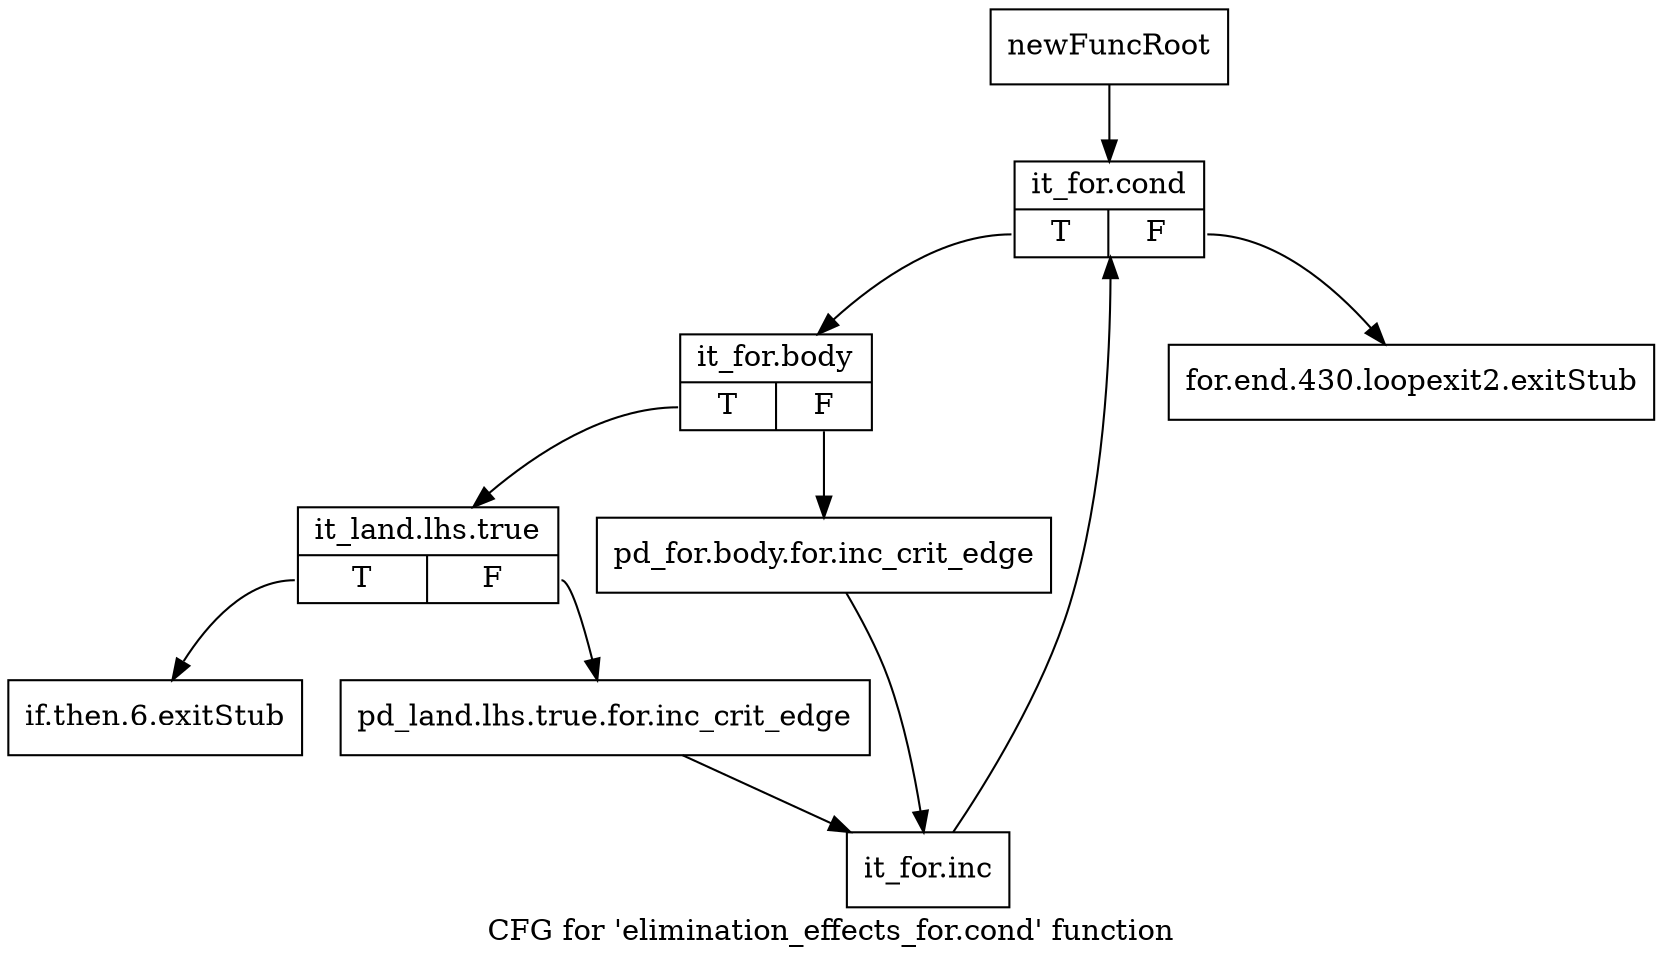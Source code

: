 digraph "CFG for 'elimination_effects_for.cond' function" {
	label="CFG for 'elimination_effects_for.cond' function";

	Node0xbfe0c00 [shape=record,label="{newFuncRoot}"];
	Node0xbfe0c00 -> Node0xbfe0cf0;
	Node0xbfe0c50 [shape=record,label="{for.end.430.loopexit2.exitStub}"];
	Node0xbfe0ca0 [shape=record,label="{if.then.6.exitStub}"];
	Node0xbfe0cf0 [shape=record,label="{it_for.cond|{<s0>T|<s1>F}}"];
	Node0xbfe0cf0:s0 -> Node0xbfe0d40;
	Node0xbfe0cf0:s1 -> Node0xbfe0c50;
	Node0xbfe0d40 [shape=record,label="{it_for.body|{<s0>T|<s1>F}}"];
	Node0xbfe0d40:s0 -> Node0xbfe0de0;
	Node0xbfe0d40:s1 -> Node0xbfe0d90;
	Node0xbfe0d90 [shape=record,label="{pd_for.body.for.inc_crit_edge}"];
	Node0xbfe0d90 -> Node0xbfe0e80;
	Node0xbfe0de0 [shape=record,label="{it_land.lhs.true|{<s0>T|<s1>F}}"];
	Node0xbfe0de0:s0 -> Node0xbfe0ca0;
	Node0xbfe0de0:s1 -> Node0xbfe0e30;
	Node0xbfe0e30 [shape=record,label="{pd_land.lhs.true.for.inc_crit_edge}"];
	Node0xbfe0e30 -> Node0xbfe0e80;
	Node0xbfe0e80 [shape=record,label="{it_for.inc}"];
	Node0xbfe0e80 -> Node0xbfe0cf0;
}
